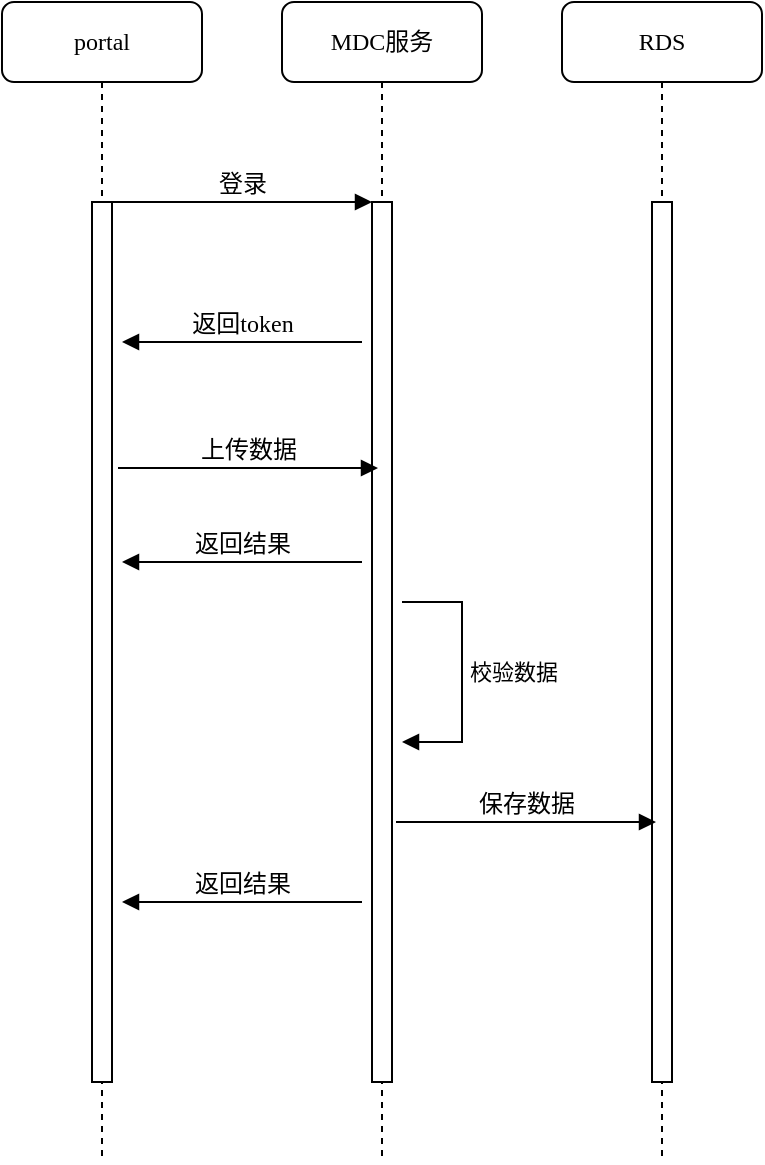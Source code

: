 <mxfile version="14.9.9" type="github" pages="5">
  <diagram name="Page-1" id="13e1069c-82ec-6db2-03f1-153e76fe0fe0">
    <mxGraphModel dx="1043" dy="581" grid="0" gridSize="10" guides="1" tooltips="1" connect="1" arrows="1" fold="1" page="1" pageScale="1" pageWidth="1100" pageHeight="850" background="none" math="0" shadow="0">
      <root>
        <mxCell id="0" />
        <mxCell id="1" parent="0" />
        <mxCell id="7baba1c4bc27f4b0-2" value="MDC服务" style="shape=umlLifeline;perimeter=lifelinePerimeter;whiteSpace=wrap;html=1;container=1;collapsible=0;recursiveResize=0;outlineConnect=0;rounded=1;shadow=0;comic=0;labelBackgroundColor=none;strokeWidth=1;fontFamily=Verdana;fontSize=12;align=center;" parent="1" vertex="1">
          <mxGeometry x="240" y="80" width="100" height="580" as="geometry" />
        </mxCell>
        <mxCell id="7baba1c4bc27f4b0-10" value="" style="html=1;points=[];perimeter=orthogonalPerimeter;rounded=0;shadow=0;comic=0;labelBackgroundColor=none;strokeWidth=1;fontFamily=Verdana;fontSize=12;align=center;" parent="7baba1c4bc27f4b0-2" vertex="1">
          <mxGeometry x="45" y="100" width="10" height="440" as="geometry" />
        </mxCell>
        <mxCell id="7baba1c4bc27f4b0-8" value="portal" style="shape=umlLifeline;perimeter=lifelinePerimeter;whiteSpace=wrap;html=1;container=1;collapsible=0;recursiveResize=0;outlineConnect=0;rounded=1;shadow=0;comic=0;labelBackgroundColor=none;strokeWidth=1;fontFamily=Verdana;fontSize=12;align=center;" parent="1" vertex="1">
          <mxGeometry x="100" y="80" width="100" height="580" as="geometry" />
        </mxCell>
        <mxCell id="7baba1c4bc27f4b0-9" value="" style="html=1;points=[];perimeter=orthogonalPerimeter;rounded=0;shadow=0;comic=0;labelBackgroundColor=none;strokeWidth=1;fontFamily=Verdana;fontSize=12;align=center;" parent="7baba1c4bc27f4b0-8" vertex="1">
          <mxGeometry x="45" y="100" width="10" height="440" as="geometry" />
        </mxCell>
        <mxCell id="7baba1c4bc27f4b0-11" value="登录" style="html=1;verticalAlign=bottom;endArrow=block;entryX=0;entryY=0;labelBackgroundColor=none;fontFamily=Verdana;fontSize=12;edgeStyle=elbowEdgeStyle;elbow=vertical;" parent="1" source="7baba1c4bc27f4b0-9" target="7baba1c4bc27f4b0-10" edge="1">
          <mxGeometry relative="1" as="geometry">
            <mxPoint x="220" y="190" as="sourcePoint" />
          </mxGeometry>
        </mxCell>
        <mxCell id="7baba1c4bc27f4b0-14" value="返回token" style="html=1;verticalAlign=bottom;endArrow=block;labelBackgroundColor=none;fontFamily=Verdana;fontSize=12;edgeStyle=elbowEdgeStyle;elbow=vertical;" parent="1" edge="1">
          <mxGeometry relative="1" as="geometry">
            <mxPoint x="280" y="250" as="sourcePoint" />
            <mxPoint x="160" y="250" as="targetPoint" />
            <Array as="points">
              <mxPoint x="280" y="250" />
              <mxPoint x="300" y="250" />
            </Array>
            <mxPoint as="offset" />
          </mxGeometry>
        </mxCell>
        <mxCell id="bDMySPqf1zSqPfBUCIbQ-1" value="上传数据" style="html=1;verticalAlign=bottom;endArrow=block;entryX=0;entryY=0;labelBackgroundColor=none;fontFamily=Verdana;fontSize=12;edgeStyle=elbowEdgeStyle;elbow=vertical;" edge="1" parent="1">
          <mxGeometry relative="1" as="geometry">
            <mxPoint x="158" y="313" as="sourcePoint" />
            <mxPoint x="288" y="313" as="targetPoint" />
            <mxPoint as="offset" />
          </mxGeometry>
        </mxCell>
        <mxCell id="bDMySPqf1zSqPfBUCIbQ-3" value="校验数据" style="edgeStyle=orthogonalEdgeStyle;html=1;align=left;spacingLeft=2;endArrow=block;rounded=0;" edge="1" parent="1">
          <mxGeometry relative="1" as="geometry">
            <mxPoint x="300" y="380" as="sourcePoint" />
            <Array as="points">
              <mxPoint x="330" y="380" />
              <mxPoint x="330" y="450" />
              <mxPoint x="305" y="450" />
            </Array>
            <mxPoint x="300" y="450" as="targetPoint" />
          </mxGeometry>
        </mxCell>
        <mxCell id="bDMySPqf1zSqPfBUCIbQ-4" value="返回结果" style="html=1;verticalAlign=bottom;endArrow=block;labelBackgroundColor=none;fontFamily=Verdana;fontSize=12;edgeStyle=elbowEdgeStyle;elbow=vertical;" edge="1" parent="1">
          <mxGeometry relative="1" as="geometry">
            <mxPoint x="280" y="360" as="sourcePoint" />
            <mxPoint x="160" y="360" as="targetPoint" />
            <Array as="points">
              <mxPoint x="280" y="360" />
              <mxPoint x="300" y="360" />
            </Array>
            <mxPoint as="offset" />
          </mxGeometry>
        </mxCell>
        <mxCell id="bDMySPqf1zSqPfBUCIbQ-5" value="RDS" style="shape=umlLifeline;perimeter=lifelinePerimeter;whiteSpace=wrap;html=1;container=1;collapsible=0;recursiveResize=0;outlineConnect=0;rounded=1;shadow=0;comic=0;labelBackgroundColor=none;strokeWidth=1;fontFamily=Verdana;fontSize=12;align=center;" vertex="1" parent="1">
          <mxGeometry x="380" y="80" width="100" height="580" as="geometry" />
        </mxCell>
        <mxCell id="bDMySPqf1zSqPfBUCIbQ-6" value="" style="html=1;points=[];perimeter=orthogonalPerimeter;rounded=0;shadow=0;comic=0;labelBackgroundColor=none;strokeWidth=1;fontFamily=Verdana;fontSize=12;align=center;" vertex="1" parent="bDMySPqf1zSqPfBUCIbQ-5">
          <mxGeometry x="45" y="100" width="10" height="440" as="geometry" />
        </mxCell>
        <mxCell id="bDMySPqf1zSqPfBUCIbQ-7" value="保存数据" style="html=1;verticalAlign=bottom;endArrow=block;entryX=0;entryY=0;labelBackgroundColor=none;fontFamily=Verdana;fontSize=12;edgeStyle=elbowEdgeStyle;elbow=vertical;" edge="1" parent="1">
          <mxGeometry relative="1" as="geometry">
            <mxPoint x="297" y="490" as="sourcePoint" />
            <mxPoint x="427" y="490" as="targetPoint" />
            <mxPoint as="offset" />
          </mxGeometry>
        </mxCell>
        <mxCell id="bDMySPqf1zSqPfBUCIbQ-8" value="返回结果" style="html=1;verticalAlign=bottom;endArrow=block;labelBackgroundColor=none;fontFamily=Verdana;fontSize=12;edgeStyle=elbowEdgeStyle;elbow=vertical;" edge="1" parent="1">
          <mxGeometry relative="1" as="geometry">
            <mxPoint x="280" y="530" as="sourcePoint" />
            <mxPoint x="160" y="530" as="targetPoint" />
            <Array as="points">
              <mxPoint x="280" y="530" />
              <mxPoint x="300" y="530" />
            </Array>
            <mxPoint as="offset" />
          </mxGeometry>
        </mxCell>
      </root>
    </mxGraphModel>
  </diagram>
  <diagram name="Copy of Page-1" id="qUPrX7ZxG_wJxRcexU0q">
    <mxGraphModel dx="1043" dy="639" grid="0" gridSize="10" guides="1" tooltips="1" connect="1" arrows="1" fold="1" page="1" pageScale="1" pageWidth="1100" pageHeight="850" background="none" math="0" shadow="0">
      <root>
        <mxCell id="9ITv7eJDUHxsr9QsKbZ6-0" />
        <mxCell id="9ITv7eJDUHxsr9QsKbZ6-1" parent="9ITv7eJDUHxsr9QsKbZ6-0" />
        <mxCell id="9ITv7eJDUHxsr9QsKbZ6-2" value="MDC服务" style="shape=umlLifeline;perimeter=lifelinePerimeter;whiteSpace=wrap;html=1;container=1;collapsible=0;recursiveResize=0;outlineConnect=0;rounded=1;shadow=0;comic=0;labelBackgroundColor=none;strokeWidth=1;fontFamily=Verdana;fontSize=12;align=center;" vertex="1" parent="9ITv7eJDUHxsr9QsKbZ6-1">
          <mxGeometry x="427" y="96" width="100" height="580" as="geometry" />
        </mxCell>
        <mxCell id="9ITv7eJDUHxsr9QsKbZ6-3" value="" style="html=1;points=[];perimeter=orthogonalPerimeter;rounded=0;shadow=0;comic=0;labelBackgroundColor=none;strokeWidth=1;fontFamily=Verdana;fontSize=12;align=center;" vertex="1" parent="9ITv7eJDUHxsr9QsKbZ6-2">
          <mxGeometry x="45" y="100" width="10" height="440" as="geometry" />
        </mxCell>
        <mxCell id="9ITv7eJDUHxsr9QsKbZ6-4" value="portal" style="shape=umlLifeline;perimeter=lifelinePerimeter;whiteSpace=wrap;html=1;container=1;collapsible=0;recursiveResize=0;outlineConnect=0;rounded=1;shadow=0;comic=0;labelBackgroundColor=none;strokeWidth=1;fontFamily=Verdana;fontSize=12;align=center;" vertex="1" parent="9ITv7eJDUHxsr9QsKbZ6-1">
          <mxGeometry x="287" y="96" width="100" height="580" as="geometry" />
        </mxCell>
        <mxCell id="9ITv7eJDUHxsr9QsKbZ6-5" value="" style="html=1;points=[];perimeter=orthogonalPerimeter;rounded=0;shadow=0;comic=0;labelBackgroundColor=none;strokeWidth=1;fontFamily=Verdana;fontSize=12;align=center;" vertex="1" parent="9ITv7eJDUHxsr9QsKbZ6-4">
          <mxGeometry x="45" y="100" width="10" height="440" as="geometry" />
        </mxCell>
        <mxCell id="9ITv7eJDUHxsr9QsKbZ6-6" value="登录" style="html=1;verticalAlign=bottom;endArrow=block;entryX=0;entryY=0;labelBackgroundColor=none;fontFamily=Verdana;fontSize=12;edgeStyle=elbowEdgeStyle;elbow=vertical;" edge="1" parent="9ITv7eJDUHxsr9QsKbZ6-1" source="9ITv7eJDUHxsr9QsKbZ6-5" target="9ITv7eJDUHxsr9QsKbZ6-3">
          <mxGeometry relative="1" as="geometry">
            <mxPoint x="407" y="206" as="sourcePoint" />
          </mxGeometry>
        </mxCell>
        <mxCell id="9ITv7eJDUHxsr9QsKbZ6-7" value="返回token" style="html=1;verticalAlign=bottom;endArrow=block;labelBackgroundColor=none;fontFamily=Verdana;fontSize=12;edgeStyle=elbowEdgeStyle;elbow=vertical;" edge="1" parent="9ITv7eJDUHxsr9QsKbZ6-1">
          <mxGeometry relative="1" as="geometry">
            <mxPoint x="467" y="266" as="sourcePoint" />
            <mxPoint x="347" y="266" as="targetPoint" />
            <Array as="points">
              <mxPoint x="467" y="266" />
              <mxPoint x="487" y="266" />
            </Array>
            <mxPoint as="offset" />
          </mxGeometry>
        </mxCell>
        <mxCell id="9ITv7eJDUHxsr9QsKbZ6-8" value="上传数据" style="html=1;verticalAlign=bottom;endArrow=block;entryX=0;entryY=0;labelBackgroundColor=none;fontFamily=Verdana;fontSize=12;edgeStyle=elbowEdgeStyle;elbow=vertical;" edge="1" parent="9ITv7eJDUHxsr9QsKbZ6-1">
          <mxGeometry relative="1" as="geometry">
            <mxPoint x="345" y="329" as="sourcePoint" />
            <mxPoint x="475" y="329" as="targetPoint" />
            <mxPoint as="offset" />
          </mxGeometry>
        </mxCell>
        <mxCell id="9ITv7eJDUHxsr9QsKbZ6-9" value="校验数据" style="edgeStyle=orthogonalEdgeStyle;html=1;align=left;spacingLeft=2;endArrow=block;rounded=0;" edge="1" parent="9ITv7eJDUHxsr9QsKbZ6-1">
          <mxGeometry relative="1" as="geometry">
            <mxPoint x="487" y="396" as="sourcePoint" />
            <Array as="points">
              <mxPoint x="517" y="396" />
              <mxPoint x="517" y="466" />
              <mxPoint x="492" y="466" />
            </Array>
            <mxPoint x="487" y="466" as="targetPoint" />
          </mxGeometry>
        </mxCell>
        <mxCell id="9ITv7eJDUHxsr9QsKbZ6-10" value="返回结果" style="html=1;verticalAlign=bottom;endArrow=block;labelBackgroundColor=none;fontFamily=Verdana;fontSize=12;edgeStyle=elbowEdgeStyle;elbow=vertical;" edge="1" parent="9ITv7eJDUHxsr9QsKbZ6-1">
          <mxGeometry relative="1" as="geometry">
            <mxPoint x="467" y="376" as="sourcePoint" />
            <mxPoint x="347" y="376" as="targetPoint" />
            <Array as="points">
              <mxPoint x="467" y="376" />
              <mxPoint x="487" y="376" />
            </Array>
            <mxPoint as="offset" />
          </mxGeometry>
        </mxCell>
        <mxCell id="9ITv7eJDUHxsr9QsKbZ6-11" value="RDS" style="shape=umlLifeline;perimeter=lifelinePerimeter;whiteSpace=wrap;html=1;container=1;collapsible=0;recursiveResize=0;outlineConnect=0;rounded=1;shadow=0;comic=0;labelBackgroundColor=none;strokeWidth=1;fontFamily=Verdana;fontSize=12;align=center;" vertex="1" parent="9ITv7eJDUHxsr9QsKbZ6-1">
          <mxGeometry x="567" y="96" width="100" height="580" as="geometry" />
        </mxCell>
        <mxCell id="9ITv7eJDUHxsr9QsKbZ6-12" value="" style="html=1;points=[];perimeter=orthogonalPerimeter;rounded=0;shadow=0;comic=0;labelBackgroundColor=none;strokeWidth=1;fontFamily=Verdana;fontSize=12;align=center;" vertex="1" parent="9ITv7eJDUHxsr9QsKbZ6-11">
          <mxGeometry x="45" y="100" width="10" height="440" as="geometry" />
        </mxCell>
        <mxCell id="9ITv7eJDUHxsr9QsKbZ6-13" value="保存数据" style="html=1;verticalAlign=bottom;endArrow=block;entryX=0;entryY=0;labelBackgroundColor=none;fontFamily=Verdana;fontSize=12;edgeStyle=elbowEdgeStyle;elbow=vertical;" edge="1" parent="9ITv7eJDUHxsr9QsKbZ6-1">
          <mxGeometry relative="1" as="geometry">
            <mxPoint x="484" y="506" as="sourcePoint" />
            <mxPoint x="614" y="506" as="targetPoint" />
            <mxPoint as="offset" />
          </mxGeometry>
        </mxCell>
        <mxCell id="9ITv7eJDUHxsr9QsKbZ6-14" value="返回结果" style="html=1;verticalAlign=bottom;endArrow=block;labelBackgroundColor=none;fontFamily=Verdana;fontSize=12;edgeStyle=elbowEdgeStyle;elbow=vertical;" edge="1" parent="9ITv7eJDUHxsr9QsKbZ6-1">
          <mxGeometry relative="1" as="geometry">
            <mxPoint x="467" y="546" as="sourcePoint" />
            <mxPoint x="347" y="546" as="targetPoint" />
            <Array as="points">
              <mxPoint x="467" y="546" />
              <mxPoint x="487" y="546" />
            </Array>
            <mxPoint as="offset" />
          </mxGeometry>
        </mxCell>
        <mxCell id="9ITv7eJDUHxsr9QsKbZ6-17" value="用户" style="shape=umlLifeline;perimeter=lifelinePerimeter;whiteSpace=wrap;html=1;container=1;collapsible=0;recursiveResize=0;outlineConnect=0;rounded=1;" vertex="1" parent="9ITv7eJDUHxsr9QsKbZ6-1">
          <mxGeometry x="126" y="96" width="100" height="576" as="geometry" />
        </mxCell>
        <mxCell id="9ITv7eJDUHxsr9QsKbZ6-18" value="" style="html=1;points=[];perimeter=orthogonalPerimeter;" vertex="1" parent="9ITv7eJDUHxsr9QsKbZ6-17">
          <mxGeometry x="45" y="94" width="10" height="444" as="geometry" />
        </mxCell>
        <mxCell id="9ITv7eJDUHxsr9QsKbZ6-19" value="Actor" style="shape=umlActor;verticalLabelPosition=bottom;verticalAlign=top;html=1;rounded=1;" vertex="1" parent="9ITv7eJDUHxsr9QsKbZ6-1">
          <mxGeometry x="428" y="327" width="30" height="60" as="geometry" />
        </mxCell>
      </root>
    </mxGraphModel>
  </diagram>
  <diagram id="KObzAZ_3A3eKDsjHEUHT" name="Page-2">
    <mxGraphModel dx="782" dy="436" grid="0" gridSize="10" guides="1" tooltips="1" connect="1" arrows="1" fold="1" page="1" pageScale="1" pageWidth="850" pageHeight="1100" math="0" shadow="0">
      <root>
        <mxCell id="QP20vdDex6oHUO9wguW2-0" />
        <mxCell id="QP20vdDex6oHUO9wguW2-1" parent="QP20vdDex6oHUO9wguW2-0" />
        <mxCell id="BVtEsG-p03Eka7XjaYq_-0" value="Rabbitmq" style="shape=umlLifeline;perimeter=lifelinePerimeter;whiteSpace=wrap;html=1;container=1;collapsible=0;recursiveResize=0;outlineConnect=0;rounded=1;shadow=0;comic=0;labelBackgroundColor=none;strokeWidth=1;fontFamily=Verdana;fontSize=12;align=center;" vertex="1" parent="QP20vdDex6oHUO9wguW2-1">
          <mxGeometry x="240" y="80" width="100" height="580" as="geometry" />
        </mxCell>
        <mxCell id="BVtEsG-p03Eka7XjaYq_-1" value="" style="html=1;points=[];perimeter=orthogonalPerimeter;rounded=0;shadow=0;comic=0;labelBackgroundColor=none;strokeWidth=1;fontFamily=Verdana;fontSize=12;align=center;" vertex="1" parent="BVtEsG-p03Eka7XjaYq_-0">
          <mxGeometry x="45" y="100" width="10" height="230" as="geometry" />
        </mxCell>
        <mxCell id="BVtEsG-p03Eka7XjaYq_-2" value="portal" style="shape=umlLifeline;perimeter=lifelinePerimeter;whiteSpace=wrap;html=1;container=1;collapsible=0;recursiveResize=0;outlineConnect=0;rounded=1;shadow=0;comic=0;labelBackgroundColor=none;strokeWidth=1;fontFamily=Verdana;fontSize=12;align=center;" vertex="1" parent="QP20vdDex6oHUO9wguW2-1">
          <mxGeometry x="100" y="80" width="100" height="580" as="geometry" />
        </mxCell>
        <mxCell id="BVtEsG-p03Eka7XjaYq_-3" value="" style="html=1;points=[];perimeter=orthogonalPerimeter;rounded=0;shadow=0;comic=0;labelBackgroundColor=none;strokeWidth=1;fontFamily=Verdana;fontSize=12;align=center;" vertex="1" parent="BVtEsG-p03Eka7XjaYq_-2">
          <mxGeometry x="45" y="100" width="10" height="330" as="geometry" />
        </mxCell>
        <mxCell id="BVtEsG-p03Eka7XjaYq_-4" value="订阅消息" style="html=1;verticalAlign=bottom;endArrow=block;entryX=0;entryY=0;labelBackgroundColor=none;fontFamily=Verdana;fontSize=12;edgeStyle=elbowEdgeStyle;elbow=vertical;" edge="1" parent="QP20vdDex6oHUO9wguW2-1" source="BVtEsG-p03Eka7XjaYq_-3" target="BVtEsG-p03Eka7XjaYq_-1">
          <mxGeometry relative="1" as="geometry">
            <mxPoint x="220" y="190" as="sourcePoint" />
          </mxGeometry>
        </mxCell>
        <mxCell id="BVtEsG-p03Eka7XjaYq_-5" value="发送消息" style="html=1;verticalAlign=bottom;endArrow=block;labelBackgroundColor=none;fontFamily=Verdana;fontSize=12;edgeStyle=elbowEdgeStyle;elbow=vertical;" edge="1" parent="QP20vdDex6oHUO9wguW2-1">
          <mxGeometry relative="1" as="geometry">
            <mxPoint x="570" y="230" as="sourcePoint" />
            <mxPoint x="300" y="230" as="targetPoint" />
            <Array as="points">
              <mxPoint x="420" y="230" />
              <mxPoint x="440" y="230" />
            </Array>
            <mxPoint as="offset" />
          </mxGeometry>
        </mxCell>
        <mxCell id="BVtEsG-p03Eka7XjaYq_-7" value="处理消息" style="edgeStyle=orthogonalEdgeStyle;html=1;align=left;spacingLeft=2;endArrow=block;rounded=0;" edge="1" parent="QP20vdDex6oHUO9wguW2-1">
          <mxGeometry relative="1" as="geometry">
            <mxPoint x="160" y="335" as="sourcePoint" />
            <Array as="points">
              <mxPoint x="190" y="335" />
              <mxPoint x="190" y="405" />
              <mxPoint x="165" y="405" />
            </Array>
            <mxPoint x="160" y="405" as="targetPoint" />
          </mxGeometry>
        </mxCell>
        <mxCell id="BVtEsG-p03Eka7XjaYq_-8" value="收到订阅消息" style="html=1;verticalAlign=bottom;endArrow=block;labelBackgroundColor=none;fontFamily=Verdana;fontSize=12;edgeStyle=elbowEdgeStyle;elbow=vertical;" edge="1" parent="QP20vdDex6oHUO9wguW2-1">
          <mxGeometry relative="1" as="geometry">
            <mxPoint x="280" y="290" as="sourcePoint" />
            <mxPoint x="160" y="290" as="targetPoint" />
            <Array as="points">
              <mxPoint x="280" y="290" />
              <mxPoint x="300" y="290" />
            </Array>
            <mxPoint as="offset" />
          </mxGeometry>
        </mxCell>
        <mxCell id="BVtEsG-p03Eka7XjaYq_-9" value="RDS" style="shape=umlLifeline;perimeter=lifelinePerimeter;whiteSpace=wrap;html=1;container=1;collapsible=0;recursiveResize=0;outlineConnect=0;rounded=1;shadow=0;comic=0;labelBackgroundColor=none;strokeWidth=1;fontFamily=Verdana;fontSize=12;align=center;" vertex="1" parent="QP20vdDex6oHUO9wguW2-1">
          <mxGeometry x="380" y="80" width="100" height="580" as="geometry" />
        </mxCell>
        <mxCell id="BVtEsG-p03Eka7XjaYq_-10" value="" style="html=1;points=[];perimeter=orthogonalPerimeter;rounded=0;shadow=0;comic=0;labelBackgroundColor=none;strokeWidth=1;fontFamily=Verdana;fontSize=12;align=center;" vertex="1" parent="BVtEsG-p03Eka7XjaYq_-9">
          <mxGeometry x="45" y="180" width="10" height="230" as="geometry" />
        </mxCell>
        <mxCell id="BVtEsG-p03Eka7XjaYq_-11" value="保存历史记录" style="html=1;verticalAlign=bottom;endArrow=block;labelBackgroundColor=none;fontFamily=Verdana;fontSize=12;edgeStyle=elbowEdgeStyle;elbow=vertical;" edge="1" parent="QP20vdDex6oHUO9wguW2-1">
          <mxGeometry relative="1" as="geometry">
            <mxPoint x="160" y="470" as="sourcePoint" />
            <mxPoint x="420" y="470" as="targetPoint" />
            <mxPoint as="offset" />
          </mxGeometry>
        </mxCell>
        <mxCell id="BVtEsG-p03Eka7XjaYq_-13" value="公告服务" style="shape=umlLifeline;perimeter=lifelinePerimeter;whiteSpace=wrap;html=1;container=1;collapsible=0;recursiveResize=0;outlineConnect=0;rounded=1;shadow=0;comic=0;labelBackgroundColor=none;strokeWidth=1;fontFamily=Verdana;fontSize=12;align=center;" vertex="1" parent="QP20vdDex6oHUO9wguW2-1">
          <mxGeometry x="530" y="80" width="100" height="580" as="geometry" />
        </mxCell>
        <mxCell id="BVtEsG-p03Eka7XjaYq_-14" value="" style="html=1;points=[];perimeter=orthogonalPerimeter;rounded=0;shadow=0;comic=0;labelBackgroundColor=none;strokeWidth=1;fontFamily=Verdana;fontSize=12;align=center;" vertex="1" parent="BVtEsG-p03Eka7XjaYq_-13">
          <mxGeometry x="45" y="100" width="10" height="80" as="geometry" />
        </mxCell>
      </root>
    </mxGraphModel>
  </diagram>
  <diagram id="R-mu0YqknfaNFsUd7k4i" name="Page-3">
    <mxGraphModel dx="1043" dy="581" grid="0" gridSize="10" guides="1" tooltips="1" connect="1" arrows="1" fold="1" page="1" pageScale="1" pageWidth="850" pageHeight="1100" math="0" shadow="0">
      <root>
        <mxCell id="j1mL0MLJM0Fa5JwIsxbd-0" />
        <mxCell id="j1mL0MLJM0Fa5JwIsxbd-1" parent="j1mL0MLJM0Fa5JwIsxbd-0" />
        <mxCell id="j1mL0MLJM0Fa5JwIsxbd-17" value="" style="edgeStyle=orthogonalEdgeStyle;rounded=0;orthogonalLoop=1;jettySize=auto;html=1;" edge="1" parent="j1mL0MLJM0Fa5JwIsxbd-1" source="j1mL0MLJM0Fa5JwIsxbd-3" target="j1mL0MLJM0Fa5JwIsxbd-5">
          <mxGeometry relative="1" as="geometry" />
        </mxCell>
        <mxCell id="j1mL0MLJM0Fa5JwIsxbd-3" value="Kong" style="rounded=0;whiteSpace=wrap;html=1;" vertex="1" parent="j1mL0MLJM0Fa5JwIsxbd-1">
          <mxGeometry x="140" y="130" width="90" height="40" as="geometry" />
        </mxCell>
        <mxCell id="j1mL0MLJM0Fa5JwIsxbd-20" value="" style="edgeStyle=orthogonalEdgeStyle;rounded=0;orthogonalLoop=1;jettySize=auto;html=1;" edge="1" parent="j1mL0MLJM0Fa5JwIsxbd-1" source="j1mL0MLJM0Fa5JwIsxbd-6" target="j1mL0MLJM0Fa5JwIsxbd-7">
          <mxGeometry relative="1" as="geometry" />
        </mxCell>
        <mxCell id="j1mL0MLJM0Fa5JwIsxbd-6" value="权限管理" style="rounded=0;whiteSpace=wrap;html=1;" vertex="1" parent="j1mL0MLJM0Fa5JwIsxbd-1">
          <mxGeometry x="470" y="130" width="90" height="40" as="geometry" />
        </mxCell>
        <mxCell id="j1mL0MLJM0Fa5JwIsxbd-7" value="业务领域服务" style="whiteSpace=wrap;html=1;aspect=fixed;" vertex="1" parent="j1mL0MLJM0Fa5JwIsxbd-1">
          <mxGeometry x="644" y="110" width="80" height="80" as="geometry" />
        </mxCell>
        <mxCell id="j1mL0MLJM0Fa5JwIsxbd-19" value="" style="edgeStyle=orthogonalEdgeStyle;rounded=0;orthogonalLoop=1;jettySize=auto;html=1;" edge="1" parent="j1mL0MLJM0Fa5JwIsxbd-1" source="j1mL0MLJM0Fa5JwIsxbd-8" target="j1mL0MLJM0Fa5JwIsxbd-3">
          <mxGeometry relative="1" as="geometry" />
        </mxCell>
        <mxCell id="j1mL0MLJM0Fa5JwIsxbd-8" value="Actor" style="shape=umlActor;verticalLabelPosition=bottom;verticalAlign=top;html=1;outlineConnect=0;" vertex="1" parent="j1mL0MLJM0Fa5JwIsxbd-1">
          <mxGeometry x="30" y="120" width="30" height="60" as="geometry" />
        </mxCell>
        <mxCell id="j1mL0MLJM0Fa5JwIsxbd-18" value="" style="edgeStyle=orthogonalEdgeStyle;rounded=0;orthogonalLoop=1;jettySize=auto;html=1;" edge="1" parent="j1mL0MLJM0Fa5JwIsxbd-1" source="j1mL0MLJM0Fa5JwIsxbd-5" target="j1mL0MLJM0Fa5JwIsxbd-6">
          <mxGeometry relative="1" as="geometry" />
        </mxCell>
        <mxCell id="j1mL0MLJM0Fa5JwIsxbd-5" value="SSO认证服务" style="rounded=0;whiteSpace=wrap;html=1;" vertex="1" parent="j1mL0MLJM0Fa5JwIsxbd-1">
          <mxGeometry x="300" y="130" width="90" height="40" as="geometry" />
        </mxCell>
        <mxCell id="j1mL0MLJM0Fa5JwIsxbd-23" value="访问" style="edgeLabel;resizable=0;html=1;align=center;verticalAlign=middle;" connectable="0" vertex="1" parent="j1mL0MLJM0Fa5JwIsxbd-1">
          <mxGeometry x="139.997" y="160" as="geometry">
            <mxPoint x="-41" y="6" as="offset" />
          </mxGeometry>
        </mxCell>
        <mxCell id="j1mL0MLJM0Fa5JwIsxbd-24" value="Ping-sso" style="edgeLabel;resizable=0;html=1;align=center;verticalAlign=middle;" connectable="0" vertex="1" parent="j1mL0MLJM0Fa5JwIsxbd-1">
          <mxGeometry x="302.997" y="157" as="geometry">
            <mxPoint x="-41" y="6" as="offset" />
          </mxGeometry>
        </mxCell>
        <mxCell id="j1mL0MLJM0Fa5JwIsxbd-25" value="权限校验" style="edgeLabel;resizable=0;html=1;align=center;verticalAlign=middle;" connectable="0" vertex="1" parent="j1mL0MLJM0Fa5JwIsxbd-1">
          <mxGeometry x="469.997" y="157" as="geometry">
            <mxPoint x="-41" y="6" as="offset" />
          </mxGeometry>
        </mxCell>
      </root>
    </mxGraphModel>
  </diagram>
  <diagram id="K1USyYtha5t3TxJ4U1MN" name="Page-4">
    <mxGraphModel dx="782" dy="436" grid="1" gridSize="10" guides="1" tooltips="1" connect="1" arrows="1" fold="1" page="1" pageScale="1" pageWidth="850" pageHeight="1100" math="0" shadow="0">
      <root>
        <mxCell id="DQtjPGFzWLL86-ti9dYS-0" />
        <mxCell id="DQtjPGFzWLL86-ti9dYS-1" parent="DQtjPGFzWLL86-ti9dYS-0" />
      </root>
    </mxGraphModel>
  </diagram>
</mxfile>
